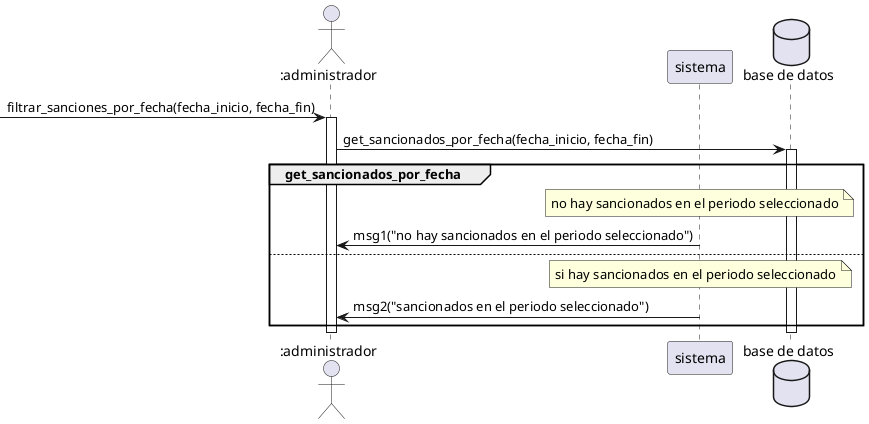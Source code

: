 @startuml
actor ":administrador" as u
participant "sistema" as s
database "base de datos" as db
->u:filtrar_sanciones_por_fecha(fecha_inicio, fecha_fin)
activate u
u->db:get_sancionados_por_fecha(fecha_inicio, fecha_fin)
activate db
group get_sancionados_por_fecha
note over s:no hay sancionados en el periodo seleccionado

    s->u:msg1("no hay sancionados en el periodo seleccionado")
else
    note over s:si hay sancionados en el periodo seleccionado

    s->u:msg2("sancionados en el periodo seleccionado")

end
deactivate db
deactivate u

' u -> s:iniciarSesion(correo,contraseña)
' activate s
' u -> s:LisarLectoresSacionados()
' activate s
' u -> s:presiona el boton listar por periodo
' s -> s: abre la ventana de seleccion de periodo usando un calendario
' s ->u: muestra la ventana de seleccion de periodo
' group seleccion de periodo
' u -> s: selecciona el periodo
' else no selecciona el periodo
' s->s:lisarLectoresSancionados()
' activate s
' deactivate s
' s->u:muestra los lectores sancionados
' else seleciona una fecha
' s->s:lisarLectoresSancionados(periodo)
' activate s
' deactivate s
' s->u:muestra los lectores sancionados
' else el sistema no encuentra lectores sancionados en el periodo seleccionado
' s->u:muestra un mensaje de que no hay lectores sancionados en el periodo seleccionado
' s->s:lisarLectoresSancionados()
' activate s
' deactivate s
' s->u:muestra los lectores sancionados

' end  
' s -> db: consulta los lectores sancionados en el periodo seleccionado
' activate db
' deactivate db
' s -> s: muestra los lectores sancionados en el periodo seleccionado


@enduml